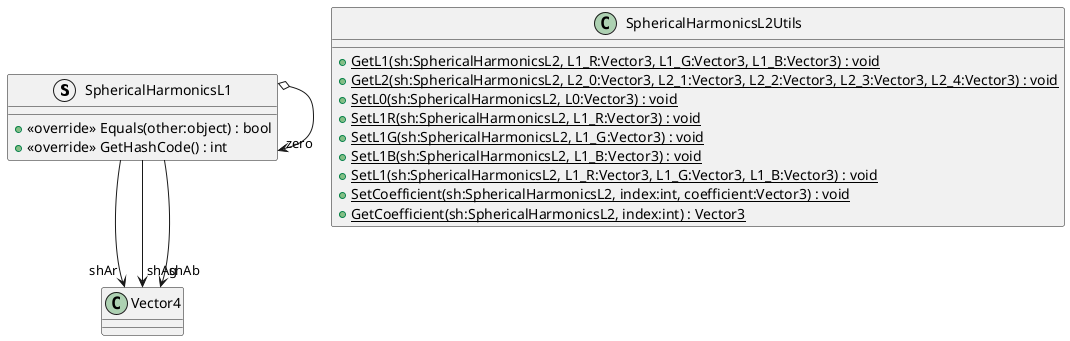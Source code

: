 @startuml
struct SphericalHarmonicsL1 {
    + <<override>> Equals(other:object) : bool
    + <<override>> GetHashCode() : int
}
class SphericalHarmonicsL2Utils {
    + {static} GetL1(sh:SphericalHarmonicsL2, L1_R:Vector3, L1_G:Vector3, L1_B:Vector3) : void
    + {static} GetL2(sh:SphericalHarmonicsL2, L2_0:Vector3, L2_1:Vector3, L2_2:Vector3, L2_3:Vector3, L2_4:Vector3) : void
    + {static} SetL0(sh:SphericalHarmonicsL2, L0:Vector3) : void
    + {static} SetL1R(sh:SphericalHarmonicsL2, L1_R:Vector3) : void
    + {static} SetL1G(sh:SphericalHarmonicsL2, L1_G:Vector3) : void
    + {static} SetL1B(sh:SphericalHarmonicsL2, L1_B:Vector3) : void
    + {static} SetL1(sh:SphericalHarmonicsL2, L1_R:Vector3, L1_G:Vector3, L1_B:Vector3) : void
    + {static} SetCoefficient(sh:SphericalHarmonicsL2, index:int, coefficient:Vector3) : void
    + {static} GetCoefficient(sh:SphericalHarmonicsL2, index:int) : Vector3
}
SphericalHarmonicsL1 --> "shAr" Vector4
SphericalHarmonicsL1 --> "shAg" Vector4
SphericalHarmonicsL1 --> "shAb" Vector4
SphericalHarmonicsL1 o-> "zero" SphericalHarmonicsL1
@enduml
